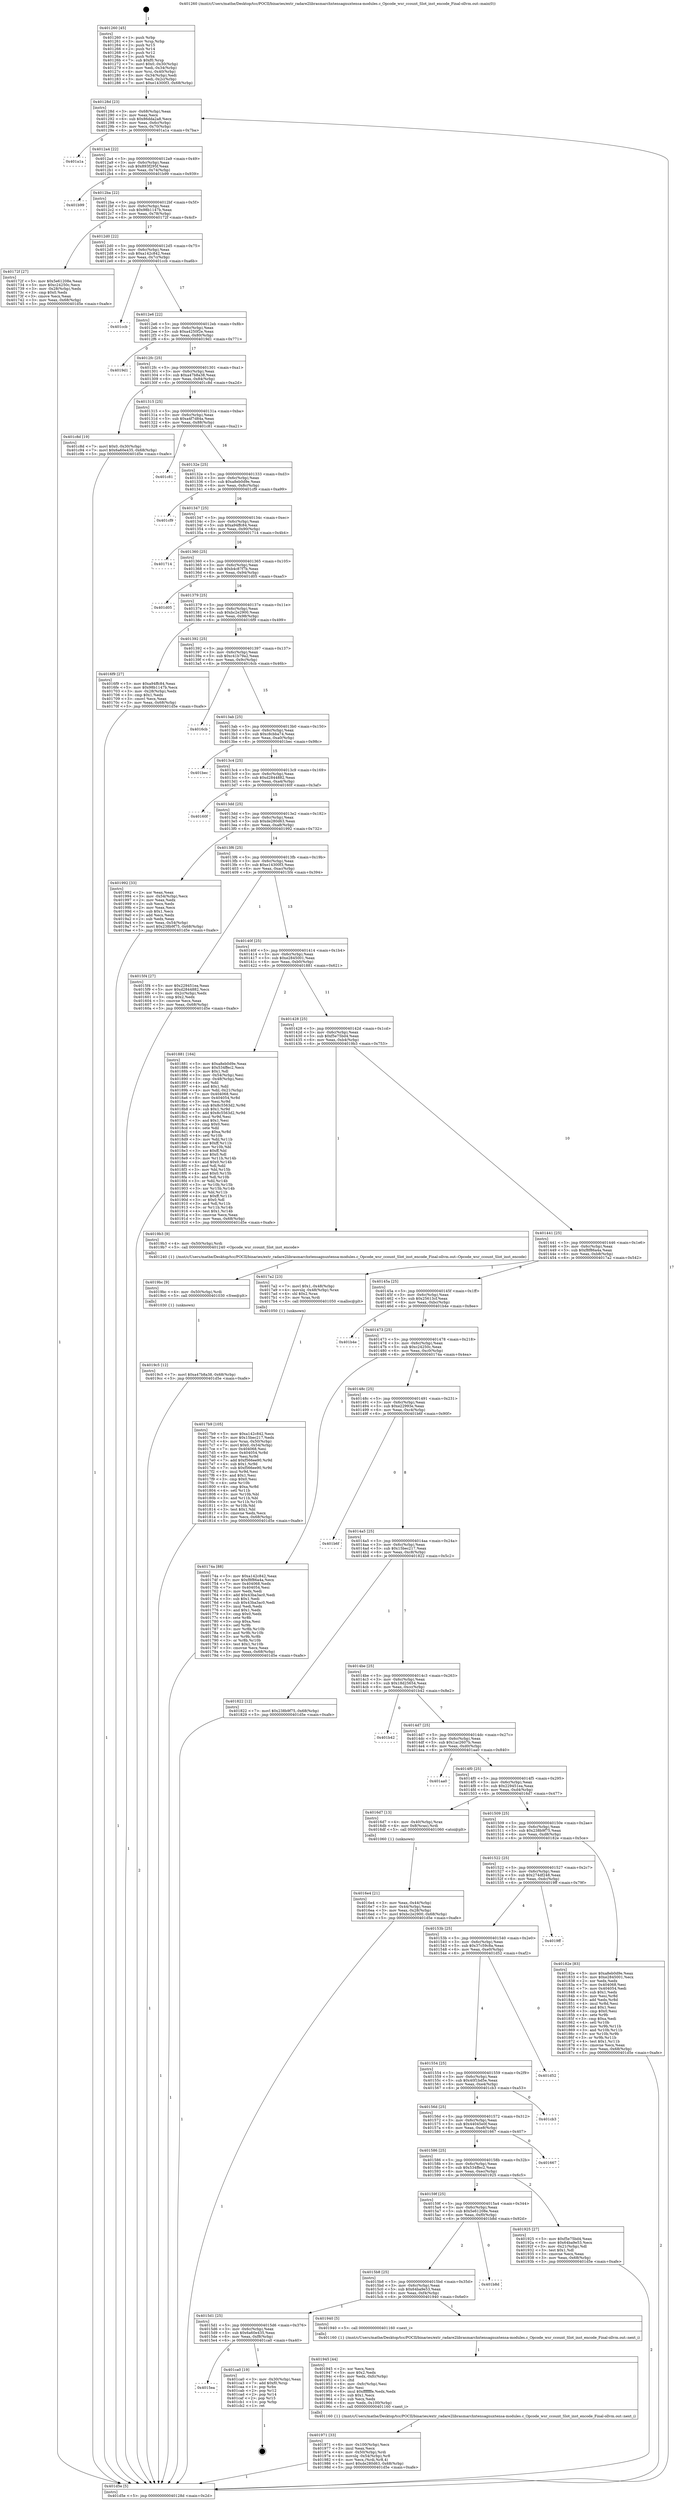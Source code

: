 digraph "0x401260" {
  label = "0x401260 (/mnt/c/Users/mathe/Desktop/tcc/POCII/binaries/extr_radare2librasmarchxtensagnuxtensa-modules.c_Opcode_wsr_ccount_Slot_inst_encode_Final-ollvm.out::main(0))"
  labelloc = "t"
  node[shape=record]

  Entry [label="",width=0.3,height=0.3,shape=circle,fillcolor=black,style=filled]
  "0x40128d" [label="{
     0x40128d [23]\l
     | [instrs]\l
     &nbsp;&nbsp;0x40128d \<+3\>: mov -0x68(%rbp),%eax\l
     &nbsp;&nbsp;0x401290 \<+2\>: mov %eax,%ecx\l
     &nbsp;&nbsp;0x401292 \<+6\>: sub $0x86dda2a8,%ecx\l
     &nbsp;&nbsp;0x401298 \<+3\>: mov %eax,-0x6c(%rbp)\l
     &nbsp;&nbsp;0x40129b \<+3\>: mov %ecx,-0x70(%rbp)\l
     &nbsp;&nbsp;0x40129e \<+6\>: je 0000000000401a1a \<main+0x7ba\>\l
  }"]
  "0x401a1a" [label="{
     0x401a1a\l
  }", style=dashed]
  "0x4012a4" [label="{
     0x4012a4 [22]\l
     | [instrs]\l
     &nbsp;&nbsp;0x4012a4 \<+5\>: jmp 00000000004012a9 \<main+0x49\>\l
     &nbsp;&nbsp;0x4012a9 \<+3\>: mov -0x6c(%rbp),%eax\l
     &nbsp;&nbsp;0x4012ac \<+5\>: sub $0x893f295f,%eax\l
     &nbsp;&nbsp;0x4012b1 \<+3\>: mov %eax,-0x74(%rbp)\l
     &nbsp;&nbsp;0x4012b4 \<+6\>: je 0000000000401b99 \<main+0x939\>\l
  }"]
  Exit [label="",width=0.3,height=0.3,shape=circle,fillcolor=black,style=filled,peripheries=2]
  "0x401b99" [label="{
     0x401b99\l
  }", style=dashed]
  "0x4012ba" [label="{
     0x4012ba [22]\l
     | [instrs]\l
     &nbsp;&nbsp;0x4012ba \<+5\>: jmp 00000000004012bf \<main+0x5f\>\l
     &nbsp;&nbsp;0x4012bf \<+3\>: mov -0x6c(%rbp),%eax\l
     &nbsp;&nbsp;0x4012c2 \<+5\>: sub $0x98b1147b,%eax\l
     &nbsp;&nbsp;0x4012c7 \<+3\>: mov %eax,-0x78(%rbp)\l
     &nbsp;&nbsp;0x4012ca \<+6\>: je 000000000040172f \<main+0x4cf\>\l
  }"]
  "0x4015ea" [label="{
     0x4015ea\l
  }", style=dashed]
  "0x40172f" [label="{
     0x40172f [27]\l
     | [instrs]\l
     &nbsp;&nbsp;0x40172f \<+5\>: mov $0x5e61208e,%eax\l
     &nbsp;&nbsp;0x401734 \<+5\>: mov $0xc24250c,%ecx\l
     &nbsp;&nbsp;0x401739 \<+3\>: mov -0x28(%rbp),%edx\l
     &nbsp;&nbsp;0x40173c \<+3\>: cmp $0x0,%edx\l
     &nbsp;&nbsp;0x40173f \<+3\>: cmove %ecx,%eax\l
     &nbsp;&nbsp;0x401742 \<+3\>: mov %eax,-0x68(%rbp)\l
     &nbsp;&nbsp;0x401745 \<+5\>: jmp 0000000000401d5e \<main+0xafe\>\l
  }"]
  "0x4012d0" [label="{
     0x4012d0 [22]\l
     | [instrs]\l
     &nbsp;&nbsp;0x4012d0 \<+5\>: jmp 00000000004012d5 \<main+0x75\>\l
     &nbsp;&nbsp;0x4012d5 \<+3\>: mov -0x6c(%rbp),%eax\l
     &nbsp;&nbsp;0x4012d8 \<+5\>: sub $0xa142c842,%eax\l
     &nbsp;&nbsp;0x4012dd \<+3\>: mov %eax,-0x7c(%rbp)\l
     &nbsp;&nbsp;0x4012e0 \<+6\>: je 0000000000401ccb \<main+0xa6b\>\l
  }"]
  "0x401ca0" [label="{
     0x401ca0 [19]\l
     | [instrs]\l
     &nbsp;&nbsp;0x401ca0 \<+3\>: mov -0x30(%rbp),%eax\l
     &nbsp;&nbsp;0x401ca3 \<+7\>: add $0xf0,%rsp\l
     &nbsp;&nbsp;0x401caa \<+1\>: pop %rbx\l
     &nbsp;&nbsp;0x401cab \<+2\>: pop %r12\l
     &nbsp;&nbsp;0x401cad \<+2\>: pop %r14\l
     &nbsp;&nbsp;0x401caf \<+2\>: pop %r15\l
     &nbsp;&nbsp;0x401cb1 \<+1\>: pop %rbp\l
     &nbsp;&nbsp;0x401cb2 \<+1\>: ret\l
  }"]
  "0x401ccb" [label="{
     0x401ccb\l
  }", style=dashed]
  "0x4012e6" [label="{
     0x4012e6 [22]\l
     | [instrs]\l
     &nbsp;&nbsp;0x4012e6 \<+5\>: jmp 00000000004012eb \<main+0x8b\>\l
     &nbsp;&nbsp;0x4012eb \<+3\>: mov -0x6c(%rbp),%eax\l
     &nbsp;&nbsp;0x4012ee \<+5\>: sub $0xa4250f2e,%eax\l
     &nbsp;&nbsp;0x4012f3 \<+3\>: mov %eax,-0x80(%rbp)\l
     &nbsp;&nbsp;0x4012f6 \<+6\>: je 00000000004019d1 \<main+0x771\>\l
  }"]
  "0x4019c5" [label="{
     0x4019c5 [12]\l
     | [instrs]\l
     &nbsp;&nbsp;0x4019c5 \<+7\>: movl $0xa47b8a38,-0x68(%rbp)\l
     &nbsp;&nbsp;0x4019cc \<+5\>: jmp 0000000000401d5e \<main+0xafe\>\l
  }"]
  "0x4019d1" [label="{
     0x4019d1\l
  }", style=dashed]
  "0x4012fc" [label="{
     0x4012fc [25]\l
     | [instrs]\l
     &nbsp;&nbsp;0x4012fc \<+5\>: jmp 0000000000401301 \<main+0xa1\>\l
     &nbsp;&nbsp;0x401301 \<+3\>: mov -0x6c(%rbp),%eax\l
     &nbsp;&nbsp;0x401304 \<+5\>: sub $0xa47b8a38,%eax\l
     &nbsp;&nbsp;0x401309 \<+6\>: mov %eax,-0x84(%rbp)\l
     &nbsp;&nbsp;0x40130f \<+6\>: je 0000000000401c8d \<main+0xa2d\>\l
  }"]
  "0x4019bc" [label="{
     0x4019bc [9]\l
     | [instrs]\l
     &nbsp;&nbsp;0x4019bc \<+4\>: mov -0x50(%rbp),%rdi\l
     &nbsp;&nbsp;0x4019c0 \<+5\>: call 0000000000401030 \<free@plt\>\l
     | [calls]\l
     &nbsp;&nbsp;0x401030 \{1\} (unknown)\l
  }"]
  "0x401c8d" [label="{
     0x401c8d [19]\l
     | [instrs]\l
     &nbsp;&nbsp;0x401c8d \<+7\>: movl $0x0,-0x30(%rbp)\l
     &nbsp;&nbsp;0x401c94 \<+7\>: movl $0x6a60e435,-0x68(%rbp)\l
     &nbsp;&nbsp;0x401c9b \<+5\>: jmp 0000000000401d5e \<main+0xafe\>\l
  }"]
  "0x401315" [label="{
     0x401315 [25]\l
     | [instrs]\l
     &nbsp;&nbsp;0x401315 \<+5\>: jmp 000000000040131a \<main+0xba\>\l
     &nbsp;&nbsp;0x40131a \<+3\>: mov -0x6c(%rbp),%eax\l
     &nbsp;&nbsp;0x40131d \<+5\>: sub $0xa4f7d84a,%eax\l
     &nbsp;&nbsp;0x401322 \<+6\>: mov %eax,-0x88(%rbp)\l
     &nbsp;&nbsp;0x401328 \<+6\>: je 0000000000401c81 \<main+0xa21\>\l
  }"]
  "0x401971" [label="{
     0x401971 [33]\l
     | [instrs]\l
     &nbsp;&nbsp;0x401971 \<+6\>: mov -0x100(%rbp),%ecx\l
     &nbsp;&nbsp;0x401977 \<+3\>: imul %eax,%ecx\l
     &nbsp;&nbsp;0x40197a \<+4\>: mov -0x50(%rbp),%rdi\l
     &nbsp;&nbsp;0x40197e \<+4\>: movslq -0x54(%rbp),%r8\l
     &nbsp;&nbsp;0x401982 \<+4\>: mov %ecx,(%rdi,%r8,4)\l
     &nbsp;&nbsp;0x401986 \<+7\>: movl $0xde280d63,-0x68(%rbp)\l
     &nbsp;&nbsp;0x40198d \<+5\>: jmp 0000000000401d5e \<main+0xafe\>\l
  }"]
  "0x401c81" [label="{
     0x401c81\l
  }", style=dashed]
  "0x40132e" [label="{
     0x40132e [25]\l
     | [instrs]\l
     &nbsp;&nbsp;0x40132e \<+5\>: jmp 0000000000401333 \<main+0xd3\>\l
     &nbsp;&nbsp;0x401333 \<+3\>: mov -0x6c(%rbp),%eax\l
     &nbsp;&nbsp;0x401336 \<+5\>: sub $0xa8eb0d9e,%eax\l
     &nbsp;&nbsp;0x40133b \<+6\>: mov %eax,-0x8c(%rbp)\l
     &nbsp;&nbsp;0x401341 \<+6\>: je 0000000000401cf9 \<main+0xa99\>\l
  }"]
  "0x401945" [label="{
     0x401945 [44]\l
     | [instrs]\l
     &nbsp;&nbsp;0x401945 \<+2\>: xor %ecx,%ecx\l
     &nbsp;&nbsp;0x401947 \<+5\>: mov $0x2,%edx\l
     &nbsp;&nbsp;0x40194c \<+6\>: mov %edx,-0xfc(%rbp)\l
     &nbsp;&nbsp;0x401952 \<+1\>: cltd\l
     &nbsp;&nbsp;0x401953 \<+6\>: mov -0xfc(%rbp),%esi\l
     &nbsp;&nbsp;0x401959 \<+2\>: idiv %esi\l
     &nbsp;&nbsp;0x40195b \<+6\>: imul $0xfffffffe,%edx,%edx\l
     &nbsp;&nbsp;0x401961 \<+3\>: sub $0x1,%ecx\l
     &nbsp;&nbsp;0x401964 \<+2\>: sub %ecx,%edx\l
     &nbsp;&nbsp;0x401966 \<+6\>: mov %edx,-0x100(%rbp)\l
     &nbsp;&nbsp;0x40196c \<+5\>: call 0000000000401160 \<next_i\>\l
     | [calls]\l
     &nbsp;&nbsp;0x401160 \{1\} (/mnt/c/Users/mathe/Desktop/tcc/POCII/binaries/extr_radare2librasmarchxtensagnuxtensa-modules.c_Opcode_wsr_ccount_Slot_inst_encode_Final-ollvm.out::next_i)\l
  }"]
  "0x401cf9" [label="{
     0x401cf9\l
  }", style=dashed]
  "0x401347" [label="{
     0x401347 [25]\l
     | [instrs]\l
     &nbsp;&nbsp;0x401347 \<+5\>: jmp 000000000040134c \<main+0xec\>\l
     &nbsp;&nbsp;0x40134c \<+3\>: mov -0x6c(%rbp),%eax\l
     &nbsp;&nbsp;0x40134f \<+5\>: sub $0xa94ffc84,%eax\l
     &nbsp;&nbsp;0x401354 \<+6\>: mov %eax,-0x90(%rbp)\l
     &nbsp;&nbsp;0x40135a \<+6\>: je 0000000000401714 \<main+0x4b4\>\l
  }"]
  "0x4015d1" [label="{
     0x4015d1 [25]\l
     | [instrs]\l
     &nbsp;&nbsp;0x4015d1 \<+5\>: jmp 00000000004015d6 \<main+0x376\>\l
     &nbsp;&nbsp;0x4015d6 \<+3\>: mov -0x6c(%rbp),%eax\l
     &nbsp;&nbsp;0x4015d9 \<+5\>: sub $0x6a60e435,%eax\l
     &nbsp;&nbsp;0x4015de \<+6\>: mov %eax,-0xf8(%rbp)\l
     &nbsp;&nbsp;0x4015e4 \<+6\>: je 0000000000401ca0 \<main+0xa40\>\l
  }"]
  "0x401714" [label="{
     0x401714\l
  }", style=dashed]
  "0x401360" [label="{
     0x401360 [25]\l
     | [instrs]\l
     &nbsp;&nbsp;0x401360 \<+5\>: jmp 0000000000401365 \<main+0x105\>\l
     &nbsp;&nbsp;0x401365 \<+3\>: mov -0x6c(%rbp),%eax\l
     &nbsp;&nbsp;0x401368 \<+5\>: sub $0xb4c87f7b,%eax\l
     &nbsp;&nbsp;0x40136d \<+6\>: mov %eax,-0x94(%rbp)\l
     &nbsp;&nbsp;0x401373 \<+6\>: je 0000000000401d05 \<main+0xaa5\>\l
  }"]
  "0x401940" [label="{
     0x401940 [5]\l
     | [instrs]\l
     &nbsp;&nbsp;0x401940 \<+5\>: call 0000000000401160 \<next_i\>\l
     | [calls]\l
     &nbsp;&nbsp;0x401160 \{1\} (/mnt/c/Users/mathe/Desktop/tcc/POCII/binaries/extr_radare2librasmarchxtensagnuxtensa-modules.c_Opcode_wsr_ccount_Slot_inst_encode_Final-ollvm.out::next_i)\l
  }"]
  "0x401d05" [label="{
     0x401d05\l
  }", style=dashed]
  "0x401379" [label="{
     0x401379 [25]\l
     | [instrs]\l
     &nbsp;&nbsp;0x401379 \<+5\>: jmp 000000000040137e \<main+0x11e\>\l
     &nbsp;&nbsp;0x40137e \<+3\>: mov -0x6c(%rbp),%eax\l
     &nbsp;&nbsp;0x401381 \<+5\>: sub $0xbc2e2900,%eax\l
     &nbsp;&nbsp;0x401386 \<+6\>: mov %eax,-0x98(%rbp)\l
     &nbsp;&nbsp;0x40138c \<+6\>: je 00000000004016f9 \<main+0x499\>\l
  }"]
  "0x4015b8" [label="{
     0x4015b8 [25]\l
     | [instrs]\l
     &nbsp;&nbsp;0x4015b8 \<+5\>: jmp 00000000004015bd \<main+0x35d\>\l
     &nbsp;&nbsp;0x4015bd \<+3\>: mov -0x6c(%rbp),%eax\l
     &nbsp;&nbsp;0x4015c0 \<+5\>: sub $0x64ba9e53,%eax\l
     &nbsp;&nbsp;0x4015c5 \<+6\>: mov %eax,-0xf4(%rbp)\l
     &nbsp;&nbsp;0x4015cb \<+6\>: je 0000000000401940 \<main+0x6e0\>\l
  }"]
  "0x4016f9" [label="{
     0x4016f9 [27]\l
     | [instrs]\l
     &nbsp;&nbsp;0x4016f9 \<+5\>: mov $0xa94ffc84,%eax\l
     &nbsp;&nbsp;0x4016fe \<+5\>: mov $0x98b1147b,%ecx\l
     &nbsp;&nbsp;0x401703 \<+3\>: mov -0x28(%rbp),%edx\l
     &nbsp;&nbsp;0x401706 \<+3\>: cmp $0x1,%edx\l
     &nbsp;&nbsp;0x401709 \<+3\>: cmovl %ecx,%eax\l
     &nbsp;&nbsp;0x40170c \<+3\>: mov %eax,-0x68(%rbp)\l
     &nbsp;&nbsp;0x40170f \<+5\>: jmp 0000000000401d5e \<main+0xafe\>\l
  }"]
  "0x401392" [label="{
     0x401392 [25]\l
     | [instrs]\l
     &nbsp;&nbsp;0x401392 \<+5\>: jmp 0000000000401397 \<main+0x137\>\l
     &nbsp;&nbsp;0x401397 \<+3\>: mov -0x6c(%rbp),%eax\l
     &nbsp;&nbsp;0x40139a \<+5\>: sub $0xc41b79a2,%eax\l
     &nbsp;&nbsp;0x40139f \<+6\>: mov %eax,-0x9c(%rbp)\l
     &nbsp;&nbsp;0x4013a5 \<+6\>: je 00000000004016cb \<main+0x46b\>\l
  }"]
  "0x401b8d" [label="{
     0x401b8d\l
  }", style=dashed]
  "0x4016cb" [label="{
     0x4016cb\l
  }", style=dashed]
  "0x4013ab" [label="{
     0x4013ab [25]\l
     | [instrs]\l
     &nbsp;&nbsp;0x4013ab \<+5\>: jmp 00000000004013b0 \<main+0x150\>\l
     &nbsp;&nbsp;0x4013b0 \<+3\>: mov -0x6c(%rbp),%eax\l
     &nbsp;&nbsp;0x4013b3 \<+5\>: sub $0xc8cbba74,%eax\l
     &nbsp;&nbsp;0x4013b8 \<+6\>: mov %eax,-0xa0(%rbp)\l
     &nbsp;&nbsp;0x4013be \<+6\>: je 0000000000401bec \<main+0x98c\>\l
  }"]
  "0x40159f" [label="{
     0x40159f [25]\l
     | [instrs]\l
     &nbsp;&nbsp;0x40159f \<+5\>: jmp 00000000004015a4 \<main+0x344\>\l
     &nbsp;&nbsp;0x4015a4 \<+3\>: mov -0x6c(%rbp),%eax\l
     &nbsp;&nbsp;0x4015a7 \<+5\>: sub $0x5e61208e,%eax\l
     &nbsp;&nbsp;0x4015ac \<+6\>: mov %eax,-0xf0(%rbp)\l
     &nbsp;&nbsp;0x4015b2 \<+6\>: je 0000000000401b8d \<main+0x92d\>\l
  }"]
  "0x401bec" [label="{
     0x401bec\l
  }", style=dashed]
  "0x4013c4" [label="{
     0x4013c4 [25]\l
     | [instrs]\l
     &nbsp;&nbsp;0x4013c4 \<+5\>: jmp 00000000004013c9 \<main+0x169\>\l
     &nbsp;&nbsp;0x4013c9 \<+3\>: mov -0x6c(%rbp),%eax\l
     &nbsp;&nbsp;0x4013cc \<+5\>: sub $0xd2844882,%eax\l
     &nbsp;&nbsp;0x4013d1 \<+6\>: mov %eax,-0xa4(%rbp)\l
     &nbsp;&nbsp;0x4013d7 \<+6\>: je 000000000040160f \<main+0x3af\>\l
  }"]
  "0x401925" [label="{
     0x401925 [27]\l
     | [instrs]\l
     &nbsp;&nbsp;0x401925 \<+5\>: mov $0xf5e75bd4,%eax\l
     &nbsp;&nbsp;0x40192a \<+5\>: mov $0x64ba9e53,%ecx\l
     &nbsp;&nbsp;0x40192f \<+3\>: mov -0x21(%rbp),%dl\l
     &nbsp;&nbsp;0x401932 \<+3\>: test $0x1,%dl\l
     &nbsp;&nbsp;0x401935 \<+3\>: cmovne %ecx,%eax\l
     &nbsp;&nbsp;0x401938 \<+3\>: mov %eax,-0x68(%rbp)\l
     &nbsp;&nbsp;0x40193b \<+5\>: jmp 0000000000401d5e \<main+0xafe\>\l
  }"]
  "0x40160f" [label="{
     0x40160f\l
  }", style=dashed]
  "0x4013dd" [label="{
     0x4013dd [25]\l
     | [instrs]\l
     &nbsp;&nbsp;0x4013dd \<+5\>: jmp 00000000004013e2 \<main+0x182\>\l
     &nbsp;&nbsp;0x4013e2 \<+3\>: mov -0x6c(%rbp),%eax\l
     &nbsp;&nbsp;0x4013e5 \<+5\>: sub $0xde280d63,%eax\l
     &nbsp;&nbsp;0x4013ea \<+6\>: mov %eax,-0xa8(%rbp)\l
     &nbsp;&nbsp;0x4013f0 \<+6\>: je 0000000000401992 \<main+0x732\>\l
  }"]
  "0x401586" [label="{
     0x401586 [25]\l
     | [instrs]\l
     &nbsp;&nbsp;0x401586 \<+5\>: jmp 000000000040158b \<main+0x32b\>\l
     &nbsp;&nbsp;0x40158b \<+3\>: mov -0x6c(%rbp),%eax\l
     &nbsp;&nbsp;0x40158e \<+5\>: sub $0x534ffec2,%eax\l
     &nbsp;&nbsp;0x401593 \<+6\>: mov %eax,-0xec(%rbp)\l
     &nbsp;&nbsp;0x401599 \<+6\>: je 0000000000401925 \<main+0x6c5\>\l
  }"]
  "0x401992" [label="{
     0x401992 [33]\l
     | [instrs]\l
     &nbsp;&nbsp;0x401992 \<+2\>: xor %eax,%eax\l
     &nbsp;&nbsp;0x401994 \<+3\>: mov -0x54(%rbp),%ecx\l
     &nbsp;&nbsp;0x401997 \<+2\>: mov %eax,%edx\l
     &nbsp;&nbsp;0x401999 \<+2\>: sub %ecx,%edx\l
     &nbsp;&nbsp;0x40199b \<+2\>: mov %eax,%ecx\l
     &nbsp;&nbsp;0x40199d \<+3\>: sub $0x1,%ecx\l
     &nbsp;&nbsp;0x4019a0 \<+2\>: add %ecx,%edx\l
     &nbsp;&nbsp;0x4019a2 \<+2\>: sub %edx,%eax\l
     &nbsp;&nbsp;0x4019a4 \<+3\>: mov %eax,-0x54(%rbp)\l
     &nbsp;&nbsp;0x4019a7 \<+7\>: movl $0x238b9f75,-0x68(%rbp)\l
     &nbsp;&nbsp;0x4019ae \<+5\>: jmp 0000000000401d5e \<main+0xafe\>\l
  }"]
  "0x4013f6" [label="{
     0x4013f6 [25]\l
     | [instrs]\l
     &nbsp;&nbsp;0x4013f6 \<+5\>: jmp 00000000004013fb \<main+0x19b\>\l
     &nbsp;&nbsp;0x4013fb \<+3\>: mov -0x6c(%rbp),%eax\l
     &nbsp;&nbsp;0x4013fe \<+5\>: sub $0xe14300f3,%eax\l
     &nbsp;&nbsp;0x401403 \<+6\>: mov %eax,-0xac(%rbp)\l
     &nbsp;&nbsp;0x401409 \<+6\>: je 00000000004015f4 \<main+0x394\>\l
  }"]
  "0x401667" [label="{
     0x401667\l
  }", style=dashed]
  "0x4015f4" [label="{
     0x4015f4 [27]\l
     | [instrs]\l
     &nbsp;&nbsp;0x4015f4 \<+5\>: mov $0x229451ea,%eax\l
     &nbsp;&nbsp;0x4015f9 \<+5\>: mov $0xd2844882,%ecx\l
     &nbsp;&nbsp;0x4015fe \<+3\>: mov -0x2c(%rbp),%edx\l
     &nbsp;&nbsp;0x401601 \<+3\>: cmp $0x2,%edx\l
     &nbsp;&nbsp;0x401604 \<+3\>: cmovne %ecx,%eax\l
     &nbsp;&nbsp;0x401607 \<+3\>: mov %eax,-0x68(%rbp)\l
     &nbsp;&nbsp;0x40160a \<+5\>: jmp 0000000000401d5e \<main+0xafe\>\l
  }"]
  "0x40140f" [label="{
     0x40140f [25]\l
     | [instrs]\l
     &nbsp;&nbsp;0x40140f \<+5\>: jmp 0000000000401414 \<main+0x1b4\>\l
     &nbsp;&nbsp;0x401414 \<+3\>: mov -0x6c(%rbp),%eax\l
     &nbsp;&nbsp;0x401417 \<+5\>: sub $0xe2845001,%eax\l
     &nbsp;&nbsp;0x40141c \<+6\>: mov %eax,-0xb0(%rbp)\l
     &nbsp;&nbsp;0x401422 \<+6\>: je 0000000000401881 \<main+0x621\>\l
  }"]
  "0x401d5e" [label="{
     0x401d5e [5]\l
     | [instrs]\l
     &nbsp;&nbsp;0x401d5e \<+5\>: jmp 000000000040128d \<main+0x2d\>\l
  }"]
  "0x401260" [label="{
     0x401260 [45]\l
     | [instrs]\l
     &nbsp;&nbsp;0x401260 \<+1\>: push %rbp\l
     &nbsp;&nbsp;0x401261 \<+3\>: mov %rsp,%rbp\l
     &nbsp;&nbsp;0x401264 \<+2\>: push %r15\l
     &nbsp;&nbsp;0x401266 \<+2\>: push %r14\l
     &nbsp;&nbsp;0x401268 \<+2\>: push %r12\l
     &nbsp;&nbsp;0x40126a \<+1\>: push %rbx\l
     &nbsp;&nbsp;0x40126b \<+7\>: sub $0xf0,%rsp\l
     &nbsp;&nbsp;0x401272 \<+7\>: movl $0x0,-0x30(%rbp)\l
     &nbsp;&nbsp;0x401279 \<+3\>: mov %edi,-0x34(%rbp)\l
     &nbsp;&nbsp;0x40127c \<+4\>: mov %rsi,-0x40(%rbp)\l
     &nbsp;&nbsp;0x401280 \<+3\>: mov -0x34(%rbp),%edi\l
     &nbsp;&nbsp;0x401283 \<+3\>: mov %edi,-0x2c(%rbp)\l
     &nbsp;&nbsp;0x401286 \<+7\>: movl $0xe14300f3,-0x68(%rbp)\l
  }"]
  "0x40156d" [label="{
     0x40156d [25]\l
     | [instrs]\l
     &nbsp;&nbsp;0x40156d \<+5\>: jmp 0000000000401572 \<main+0x312\>\l
     &nbsp;&nbsp;0x401572 \<+3\>: mov -0x6c(%rbp),%eax\l
     &nbsp;&nbsp;0x401575 \<+5\>: sub $0x44045e0f,%eax\l
     &nbsp;&nbsp;0x40157a \<+6\>: mov %eax,-0xe8(%rbp)\l
     &nbsp;&nbsp;0x401580 \<+6\>: je 0000000000401667 \<main+0x407\>\l
  }"]
  "0x401881" [label="{
     0x401881 [164]\l
     | [instrs]\l
     &nbsp;&nbsp;0x401881 \<+5\>: mov $0xa8eb0d9e,%eax\l
     &nbsp;&nbsp;0x401886 \<+5\>: mov $0x534ffec2,%ecx\l
     &nbsp;&nbsp;0x40188b \<+2\>: mov $0x1,%dl\l
     &nbsp;&nbsp;0x40188d \<+3\>: mov -0x54(%rbp),%esi\l
     &nbsp;&nbsp;0x401890 \<+3\>: cmp -0x48(%rbp),%esi\l
     &nbsp;&nbsp;0x401893 \<+4\>: setl %dil\l
     &nbsp;&nbsp;0x401897 \<+4\>: and $0x1,%dil\l
     &nbsp;&nbsp;0x40189b \<+4\>: mov %dil,-0x21(%rbp)\l
     &nbsp;&nbsp;0x40189f \<+7\>: mov 0x404068,%esi\l
     &nbsp;&nbsp;0x4018a6 \<+8\>: mov 0x404054,%r8d\l
     &nbsp;&nbsp;0x4018ae \<+3\>: mov %esi,%r9d\l
     &nbsp;&nbsp;0x4018b1 \<+7\>: sub $0x8c5563d2,%r9d\l
     &nbsp;&nbsp;0x4018b8 \<+4\>: sub $0x1,%r9d\l
     &nbsp;&nbsp;0x4018bc \<+7\>: add $0x8c5563d2,%r9d\l
     &nbsp;&nbsp;0x4018c3 \<+4\>: imul %r9d,%esi\l
     &nbsp;&nbsp;0x4018c7 \<+3\>: and $0x1,%esi\l
     &nbsp;&nbsp;0x4018ca \<+3\>: cmp $0x0,%esi\l
     &nbsp;&nbsp;0x4018cd \<+4\>: sete %dil\l
     &nbsp;&nbsp;0x4018d1 \<+4\>: cmp $0xa,%r8d\l
     &nbsp;&nbsp;0x4018d5 \<+4\>: setl %r10b\l
     &nbsp;&nbsp;0x4018d9 \<+3\>: mov %dil,%r11b\l
     &nbsp;&nbsp;0x4018dc \<+4\>: xor $0xff,%r11b\l
     &nbsp;&nbsp;0x4018e0 \<+3\>: mov %r10b,%bl\l
     &nbsp;&nbsp;0x4018e3 \<+3\>: xor $0xff,%bl\l
     &nbsp;&nbsp;0x4018e6 \<+3\>: xor $0x0,%dl\l
     &nbsp;&nbsp;0x4018e9 \<+3\>: mov %r11b,%r14b\l
     &nbsp;&nbsp;0x4018ec \<+4\>: and $0x0,%r14b\l
     &nbsp;&nbsp;0x4018f0 \<+3\>: and %dl,%dil\l
     &nbsp;&nbsp;0x4018f3 \<+3\>: mov %bl,%r15b\l
     &nbsp;&nbsp;0x4018f6 \<+4\>: and $0x0,%r15b\l
     &nbsp;&nbsp;0x4018fa \<+3\>: and %dl,%r10b\l
     &nbsp;&nbsp;0x4018fd \<+3\>: or %dil,%r14b\l
     &nbsp;&nbsp;0x401900 \<+3\>: or %r10b,%r15b\l
     &nbsp;&nbsp;0x401903 \<+3\>: xor %r15b,%r14b\l
     &nbsp;&nbsp;0x401906 \<+3\>: or %bl,%r11b\l
     &nbsp;&nbsp;0x401909 \<+4\>: xor $0xff,%r11b\l
     &nbsp;&nbsp;0x40190d \<+3\>: or $0x0,%dl\l
     &nbsp;&nbsp;0x401910 \<+3\>: and %dl,%r11b\l
     &nbsp;&nbsp;0x401913 \<+3\>: or %r11b,%r14b\l
     &nbsp;&nbsp;0x401916 \<+4\>: test $0x1,%r14b\l
     &nbsp;&nbsp;0x40191a \<+3\>: cmovne %ecx,%eax\l
     &nbsp;&nbsp;0x40191d \<+3\>: mov %eax,-0x68(%rbp)\l
     &nbsp;&nbsp;0x401920 \<+5\>: jmp 0000000000401d5e \<main+0xafe\>\l
  }"]
  "0x401428" [label="{
     0x401428 [25]\l
     | [instrs]\l
     &nbsp;&nbsp;0x401428 \<+5\>: jmp 000000000040142d \<main+0x1cd\>\l
     &nbsp;&nbsp;0x40142d \<+3\>: mov -0x6c(%rbp),%eax\l
     &nbsp;&nbsp;0x401430 \<+5\>: sub $0xf5e75bd4,%eax\l
     &nbsp;&nbsp;0x401435 \<+6\>: mov %eax,-0xb4(%rbp)\l
     &nbsp;&nbsp;0x40143b \<+6\>: je 00000000004019b3 \<main+0x753\>\l
  }"]
  "0x401cb3" [label="{
     0x401cb3\l
  }", style=dashed]
  "0x4019b3" [label="{
     0x4019b3 [9]\l
     | [instrs]\l
     &nbsp;&nbsp;0x4019b3 \<+4\>: mov -0x50(%rbp),%rdi\l
     &nbsp;&nbsp;0x4019b7 \<+5\>: call 0000000000401240 \<Opcode_wsr_ccount_Slot_inst_encode\>\l
     | [calls]\l
     &nbsp;&nbsp;0x401240 \{1\} (/mnt/c/Users/mathe/Desktop/tcc/POCII/binaries/extr_radare2librasmarchxtensagnuxtensa-modules.c_Opcode_wsr_ccount_Slot_inst_encode_Final-ollvm.out::Opcode_wsr_ccount_Slot_inst_encode)\l
  }"]
  "0x401441" [label="{
     0x401441 [25]\l
     | [instrs]\l
     &nbsp;&nbsp;0x401441 \<+5\>: jmp 0000000000401446 \<main+0x1e6\>\l
     &nbsp;&nbsp;0x401446 \<+3\>: mov -0x6c(%rbp),%eax\l
     &nbsp;&nbsp;0x401449 \<+5\>: sub $0xf8f86a4a,%eax\l
     &nbsp;&nbsp;0x40144e \<+6\>: mov %eax,-0xb8(%rbp)\l
     &nbsp;&nbsp;0x401454 \<+6\>: je 00000000004017a2 \<main+0x542\>\l
  }"]
  "0x401554" [label="{
     0x401554 [25]\l
     | [instrs]\l
     &nbsp;&nbsp;0x401554 \<+5\>: jmp 0000000000401559 \<main+0x2f9\>\l
     &nbsp;&nbsp;0x401559 \<+3\>: mov -0x6c(%rbp),%eax\l
     &nbsp;&nbsp;0x40155c \<+5\>: sub $0x40f1bd5e,%eax\l
     &nbsp;&nbsp;0x401561 \<+6\>: mov %eax,-0xe4(%rbp)\l
     &nbsp;&nbsp;0x401567 \<+6\>: je 0000000000401cb3 \<main+0xa53\>\l
  }"]
  "0x4017a2" [label="{
     0x4017a2 [23]\l
     | [instrs]\l
     &nbsp;&nbsp;0x4017a2 \<+7\>: movl $0x1,-0x48(%rbp)\l
     &nbsp;&nbsp;0x4017a9 \<+4\>: movslq -0x48(%rbp),%rax\l
     &nbsp;&nbsp;0x4017ad \<+4\>: shl $0x2,%rax\l
     &nbsp;&nbsp;0x4017b1 \<+3\>: mov %rax,%rdi\l
     &nbsp;&nbsp;0x4017b4 \<+5\>: call 0000000000401050 \<malloc@plt\>\l
     | [calls]\l
     &nbsp;&nbsp;0x401050 \{1\} (unknown)\l
  }"]
  "0x40145a" [label="{
     0x40145a [25]\l
     | [instrs]\l
     &nbsp;&nbsp;0x40145a \<+5\>: jmp 000000000040145f \<main+0x1ff\>\l
     &nbsp;&nbsp;0x40145f \<+3\>: mov -0x6c(%rbp),%eax\l
     &nbsp;&nbsp;0x401462 \<+5\>: sub $0x25613cf,%eax\l
     &nbsp;&nbsp;0x401467 \<+6\>: mov %eax,-0xbc(%rbp)\l
     &nbsp;&nbsp;0x40146d \<+6\>: je 0000000000401b4e \<main+0x8ee\>\l
  }"]
  "0x401d52" [label="{
     0x401d52\l
  }", style=dashed]
  "0x401b4e" [label="{
     0x401b4e\l
  }", style=dashed]
  "0x401473" [label="{
     0x401473 [25]\l
     | [instrs]\l
     &nbsp;&nbsp;0x401473 \<+5\>: jmp 0000000000401478 \<main+0x218\>\l
     &nbsp;&nbsp;0x401478 \<+3\>: mov -0x6c(%rbp),%eax\l
     &nbsp;&nbsp;0x40147b \<+5\>: sub $0xc24250c,%eax\l
     &nbsp;&nbsp;0x401480 \<+6\>: mov %eax,-0xc0(%rbp)\l
     &nbsp;&nbsp;0x401486 \<+6\>: je 000000000040174a \<main+0x4ea\>\l
  }"]
  "0x40153b" [label="{
     0x40153b [25]\l
     | [instrs]\l
     &nbsp;&nbsp;0x40153b \<+5\>: jmp 0000000000401540 \<main+0x2e0\>\l
     &nbsp;&nbsp;0x401540 \<+3\>: mov -0x6c(%rbp),%eax\l
     &nbsp;&nbsp;0x401543 \<+5\>: sub $0x37c59c8a,%eax\l
     &nbsp;&nbsp;0x401548 \<+6\>: mov %eax,-0xe0(%rbp)\l
     &nbsp;&nbsp;0x40154e \<+6\>: je 0000000000401d52 \<main+0xaf2\>\l
  }"]
  "0x40174a" [label="{
     0x40174a [88]\l
     | [instrs]\l
     &nbsp;&nbsp;0x40174a \<+5\>: mov $0xa142c842,%eax\l
     &nbsp;&nbsp;0x40174f \<+5\>: mov $0xf8f86a4a,%ecx\l
     &nbsp;&nbsp;0x401754 \<+7\>: mov 0x404068,%edx\l
     &nbsp;&nbsp;0x40175b \<+7\>: mov 0x404054,%esi\l
     &nbsp;&nbsp;0x401762 \<+2\>: mov %edx,%edi\l
     &nbsp;&nbsp;0x401764 \<+6\>: add $0x43ba3ac0,%edi\l
     &nbsp;&nbsp;0x40176a \<+3\>: sub $0x1,%edi\l
     &nbsp;&nbsp;0x40176d \<+6\>: sub $0x43ba3ac0,%edi\l
     &nbsp;&nbsp;0x401773 \<+3\>: imul %edi,%edx\l
     &nbsp;&nbsp;0x401776 \<+3\>: and $0x1,%edx\l
     &nbsp;&nbsp;0x401779 \<+3\>: cmp $0x0,%edx\l
     &nbsp;&nbsp;0x40177c \<+4\>: sete %r8b\l
     &nbsp;&nbsp;0x401780 \<+3\>: cmp $0xa,%esi\l
     &nbsp;&nbsp;0x401783 \<+4\>: setl %r9b\l
     &nbsp;&nbsp;0x401787 \<+3\>: mov %r8b,%r10b\l
     &nbsp;&nbsp;0x40178a \<+3\>: and %r9b,%r10b\l
     &nbsp;&nbsp;0x40178d \<+3\>: xor %r9b,%r8b\l
     &nbsp;&nbsp;0x401790 \<+3\>: or %r8b,%r10b\l
     &nbsp;&nbsp;0x401793 \<+4\>: test $0x1,%r10b\l
     &nbsp;&nbsp;0x401797 \<+3\>: cmovne %ecx,%eax\l
     &nbsp;&nbsp;0x40179a \<+3\>: mov %eax,-0x68(%rbp)\l
     &nbsp;&nbsp;0x40179d \<+5\>: jmp 0000000000401d5e \<main+0xafe\>\l
  }"]
  "0x40148c" [label="{
     0x40148c [25]\l
     | [instrs]\l
     &nbsp;&nbsp;0x40148c \<+5\>: jmp 0000000000401491 \<main+0x231\>\l
     &nbsp;&nbsp;0x401491 \<+3\>: mov -0x6c(%rbp),%eax\l
     &nbsp;&nbsp;0x401494 \<+5\>: sub $0xe22993e,%eax\l
     &nbsp;&nbsp;0x401499 \<+6\>: mov %eax,-0xc4(%rbp)\l
     &nbsp;&nbsp;0x40149f \<+6\>: je 0000000000401b6f \<main+0x90f\>\l
  }"]
  "0x4019ff" [label="{
     0x4019ff\l
  }", style=dashed]
  "0x401b6f" [label="{
     0x401b6f\l
  }", style=dashed]
  "0x4014a5" [label="{
     0x4014a5 [25]\l
     | [instrs]\l
     &nbsp;&nbsp;0x4014a5 \<+5\>: jmp 00000000004014aa \<main+0x24a\>\l
     &nbsp;&nbsp;0x4014aa \<+3\>: mov -0x6c(%rbp),%eax\l
     &nbsp;&nbsp;0x4014ad \<+5\>: sub $0x15bec217,%eax\l
     &nbsp;&nbsp;0x4014b2 \<+6\>: mov %eax,-0xc8(%rbp)\l
     &nbsp;&nbsp;0x4014b8 \<+6\>: je 0000000000401822 \<main+0x5c2\>\l
  }"]
  "0x401522" [label="{
     0x401522 [25]\l
     | [instrs]\l
     &nbsp;&nbsp;0x401522 \<+5\>: jmp 0000000000401527 \<main+0x2c7\>\l
     &nbsp;&nbsp;0x401527 \<+3\>: mov -0x6c(%rbp),%eax\l
     &nbsp;&nbsp;0x40152a \<+5\>: sub $0x274df248,%eax\l
     &nbsp;&nbsp;0x40152f \<+6\>: mov %eax,-0xdc(%rbp)\l
     &nbsp;&nbsp;0x401535 \<+6\>: je 00000000004019ff \<main+0x79f\>\l
  }"]
  "0x401822" [label="{
     0x401822 [12]\l
     | [instrs]\l
     &nbsp;&nbsp;0x401822 \<+7\>: movl $0x238b9f75,-0x68(%rbp)\l
     &nbsp;&nbsp;0x401829 \<+5\>: jmp 0000000000401d5e \<main+0xafe\>\l
  }"]
  "0x4014be" [label="{
     0x4014be [25]\l
     | [instrs]\l
     &nbsp;&nbsp;0x4014be \<+5\>: jmp 00000000004014c3 \<main+0x263\>\l
     &nbsp;&nbsp;0x4014c3 \<+3\>: mov -0x6c(%rbp),%eax\l
     &nbsp;&nbsp;0x4014c6 \<+5\>: sub $0x18d25654,%eax\l
     &nbsp;&nbsp;0x4014cb \<+6\>: mov %eax,-0xcc(%rbp)\l
     &nbsp;&nbsp;0x4014d1 \<+6\>: je 0000000000401b42 \<main+0x8e2\>\l
  }"]
  "0x40182e" [label="{
     0x40182e [83]\l
     | [instrs]\l
     &nbsp;&nbsp;0x40182e \<+5\>: mov $0xa8eb0d9e,%eax\l
     &nbsp;&nbsp;0x401833 \<+5\>: mov $0xe2845001,%ecx\l
     &nbsp;&nbsp;0x401838 \<+2\>: xor %edx,%edx\l
     &nbsp;&nbsp;0x40183a \<+7\>: mov 0x404068,%esi\l
     &nbsp;&nbsp;0x401841 \<+7\>: mov 0x404054,%edi\l
     &nbsp;&nbsp;0x401848 \<+3\>: sub $0x1,%edx\l
     &nbsp;&nbsp;0x40184b \<+3\>: mov %esi,%r8d\l
     &nbsp;&nbsp;0x40184e \<+3\>: add %edx,%r8d\l
     &nbsp;&nbsp;0x401851 \<+4\>: imul %r8d,%esi\l
     &nbsp;&nbsp;0x401855 \<+3\>: and $0x1,%esi\l
     &nbsp;&nbsp;0x401858 \<+3\>: cmp $0x0,%esi\l
     &nbsp;&nbsp;0x40185b \<+4\>: sete %r9b\l
     &nbsp;&nbsp;0x40185f \<+3\>: cmp $0xa,%edi\l
     &nbsp;&nbsp;0x401862 \<+4\>: setl %r10b\l
     &nbsp;&nbsp;0x401866 \<+3\>: mov %r9b,%r11b\l
     &nbsp;&nbsp;0x401869 \<+3\>: and %r10b,%r11b\l
     &nbsp;&nbsp;0x40186c \<+3\>: xor %r10b,%r9b\l
     &nbsp;&nbsp;0x40186f \<+3\>: or %r9b,%r11b\l
     &nbsp;&nbsp;0x401872 \<+4\>: test $0x1,%r11b\l
     &nbsp;&nbsp;0x401876 \<+3\>: cmovne %ecx,%eax\l
     &nbsp;&nbsp;0x401879 \<+3\>: mov %eax,-0x68(%rbp)\l
     &nbsp;&nbsp;0x40187c \<+5\>: jmp 0000000000401d5e \<main+0xafe\>\l
  }"]
  "0x401b42" [label="{
     0x401b42\l
  }", style=dashed]
  "0x4014d7" [label="{
     0x4014d7 [25]\l
     | [instrs]\l
     &nbsp;&nbsp;0x4014d7 \<+5\>: jmp 00000000004014dc \<main+0x27c\>\l
     &nbsp;&nbsp;0x4014dc \<+3\>: mov -0x6c(%rbp),%eax\l
     &nbsp;&nbsp;0x4014df \<+5\>: sub $0x1ac2607b,%eax\l
     &nbsp;&nbsp;0x4014e4 \<+6\>: mov %eax,-0xd0(%rbp)\l
     &nbsp;&nbsp;0x4014ea \<+6\>: je 0000000000401aa0 \<main+0x840\>\l
  }"]
  "0x4017b9" [label="{
     0x4017b9 [105]\l
     | [instrs]\l
     &nbsp;&nbsp;0x4017b9 \<+5\>: mov $0xa142c842,%ecx\l
     &nbsp;&nbsp;0x4017be \<+5\>: mov $0x15bec217,%edx\l
     &nbsp;&nbsp;0x4017c3 \<+4\>: mov %rax,-0x50(%rbp)\l
     &nbsp;&nbsp;0x4017c7 \<+7\>: movl $0x0,-0x54(%rbp)\l
     &nbsp;&nbsp;0x4017ce \<+7\>: mov 0x404068,%esi\l
     &nbsp;&nbsp;0x4017d5 \<+8\>: mov 0x404054,%r8d\l
     &nbsp;&nbsp;0x4017dd \<+3\>: mov %esi,%r9d\l
     &nbsp;&nbsp;0x4017e0 \<+7\>: add $0xf566ee90,%r9d\l
     &nbsp;&nbsp;0x4017e7 \<+4\>: sub $0x1,%r9d\l
     &nbsp;&nbsp;0x4017eb \<+7\>: sub $0xf566ee90,%r9d\l
     &nbsp;&nbsp;0x4017f2 \<+4\>: imul %r9d,%esi\l
     &nbsp;&nbsp;0x4017f6 \<+3\>: and $0x1,%esi\l
     &nbsp;&nbsp;0x4017f9 \<+3\>: cmp $0x0,%esi\l
     &nbsp;&nbsp;0x4017fc \<+4\>: sete %r10b\l
     &nbsp;&nbsp;0x401800 \<+4\>: cmp $0xa,%r8d\l
     &nbsp;&nbsp;0x401804 \<+4\>: setl %r11b\l
     &nbsp;&nbsp;0x401808 \<+3\>: mov %r10b,%bl\l
     &nbsp;&nbsp;0x40180b \<+3\>: and %r11b,%bl\l
     &nbsp;&nbsp;0x40180e \<+3\>: xor %r11b,%r10b\l
     &nbsp;&nbsp;0x401811 \<+3\>: or %r10b,%bl\l
     &nbsp;&nbsp;0x401814 \<+3\>: test $0x1,%bl\l
     &nbsp;&nbsp;0x401817 \<+3\>: cmovne %edx,%ecx\l
     &nbsp;&nbsp;0x40181a \<+3\>: mov %ecx,-0x68(%rbp)\l
     &nbsp;&nbsp;0x40181d \<+5\>: jmp 0000000000401d5e \<main+0xafe\>\l
  }"]
  "0x401aa0" [label="{
     0x401aa0\l
  }", style=dashed]
  "0x4014f0" [label="{
     0x4014f0 [25]\l
     | [instrs]\l
     &nbsp;&nbsp;0x4014f0 \<+5\>: jmp 00000000004014f5 \<main+0x295\>\l
     &nbsp;&nbsp;0x4014f5 \<+3\>: mov -0x6c(%rbp),%eax\l
     &nbsp;&nbsp;0x4014f8 \<+5\>: sub $0x229451ea,%eax\l
     &nbsp;&nbsp;0x4014fd \<+6\>: mov %eax,-0xd4(%rbp)\l
     &nbsp;&nbsp;0x401503 \<+6\>: je 00000000004016d7 \<main+0x477\>\l
  }"]
  "0x4016e4" [label="{
     0x4016e4 [21]\l
     | [instrs]\l
     &nbsp;&nbsp;0x4016e4 \<+3\>: mov %eax,-0x44(%rbp)\l
     &nbsp;&nbsp;0x4016e7 \<+3\>: mov -0x44(%rbp),%eax\l
     &nbsp;&nbsp;0x4016ea \<+3\>: mov %eax,-0x28(%rbp)\l
     &nbsp;&nbsp;0x4016ed \<+7\>: movl $0xbc2e2900,-0x68(%rbp)\l
     &nbsp;&nbsp;0x4016f4 \<+5\>: jmp 0000000000401d5e \<main+0xafe\>\l
  }"]
  "0x4016d7" [label="{
     0x4016d7 [13]\l
     | [instrs]\l
     &nbsp;&nbsp;0x4016d7 \<+4\>: mov -0x40(%rbp),%rax\l
     &nbsp;&nbsp;0x4016db \<+4\>: mov 0x8(%rax),%rdi\l
     &nbsp;&nbsp;0x4016df \<+5\>: call 0000000000401060 \<atoi@plt\>\l
     | [calls]\l
     &nbsp;&nbsp;0x401060 \{1\} (unknown)\l
  }"]
  "0x401509" [label="{
     0x401509 [25]\l
     | [instrs]\l
     &nbsp;&nbsp;0x401509 \<+5\>: jmp 000000000040150e \<main+0x2ae\>\l
     &nbsp;&nbsp;0x40150e \<+3\>: mov -0x6c(%rbp),%eax\l
     &nbsp;&nbsp;0x401511 \<+5\>: sub $0x238b9f75,%eax\l
     &nbsp;&nbsp;0x401516 \<+6\>: mov %eax,-0xd8(%rbp)\l
     &nbsp;&nbsp;0x40151c \<+6\>: je 000000000040182e \<main+0x5ce\>\l
  }"]
  Entry -> "0x401260" [label=" 1"]
  "0x40128d" -> "0x401a1a" [label=" 0"]
  "0x40128d" -> "0x4012a4" [label=" 18"]
  "0x401ca0" -> Exit [label=" 1"]
  "0x4012a4" -> "0x401b99" [label=" 0"]
  "0x4012a4" -> "0x4012ba" [label=" 18"]
  "0x4015d1" -> "0x4015ea" [label=" 0"]
  "0x4012ba" -> "0x40172f" [label=" 1"]
  "0x4012ba" -> "0x4012d0" [label=" 17"]
  "0x4015d1" -> "0x401ca0" [label=" 1"]
  "0x4012d0" -> "0x401ccb" [label=" 0"]
  "0x4012d0" -> "0x4012e6" [label=" 17"]
  "0x401c8d" -> "0x401d5e" [label=" 1"]
  "0x4012e6" -> "0x4019d1" [label=" 0"]
  "0x4012e6" -> "0x4012fc" [label=" 17"]
  "0x4019c5" -> "0x401d5e" [label=" 1"]
  "0x4012fc" -> "0x401c8d" [label=" 1"]
  "0x4012fc" -> "0x401315" [label=" 16"]
  "0x4019bc" -> "0x4019c5" [label=" 1"]
  "0x401315" -> "0x401c81" [label=" 0"]
  "0x401315" -> "0x40132e" [label=" 16"]
  "0x4019b3" -> "0x4019bc" [label=" 1"]
  "0x40132e" -> "0x401cf9" [label=" 0"]
  "0x40132e" -> "0x401347" [label=" 16"]
  "0x401992" -> "0x401d5e" [label=" 1"]
  "0x401347" -> "0x401714" [label=" 0"]
  "0x401347" -> "0x401360" [label=" 16"]
  "0x401971" -> "0x401d5e" [label=" 1"]
  "0x401360" -> "0x401d05" [label=" 0"]
  "0x401360" -> "0x401379" [label=" 16"]
  "0x401945" -> "0x401971" [label=" 1"]
  "0x401379" -> "0x4016f9" [label=" 1"]
  "0x401379" -> "0x401392" [label=" 15"]
  "0x4015b8" -> "0x4015d1" [label=" 1"]
  "0x401392" -> "0x4016cb" [label=" 0"]
  "0x401392" -> "0x4013ab" [label=" 15"]
  "0x4015b8" -> "0x401940" [label=" 1"]
  "0x4013ab" -> "0x401bec" [label=" 0"]
  "0x4013ab" -> "0x4013c4" [label=" 15"]
  "0x40159f" -> "0x4015b8" [label=" 2"]
  "0x4013c4" -> "0x40160f" [label=" 0"]
  "0x4013c4" -> "0x4013dd" [label=" 15"]
  "0x40159f" -> "0x401b8d" [label=" 0"]
  "0x4013dd" -> "0x401992" [label=" 1"]
  "0x4013dd" -> "0x4013f6" [label=" 14"]
  "0x401925" -> "0x401d5e" [label=" 2"]
  "0x4013f6" -> "0x4015f4" [label=" 1"]
  "0x4013f6" -> "0x40140f" [label=" 13"]
  "0x4015f4" -> "0x401d5e" [label=" 1"]
  "0x401260" -> "0x40128d" [label=" 1"]
  "0x401d5e" -> "0x40128d" [label=" 17"]
  "0x401586" -> "0x40159f" [label=" 2"]
  "0x40140f" -> "0x401881" [label=" 2"]
  "0x40140f" -> "0x401428" [label=" 11"]
  "0x401940" -> "0x401945" [label=" 1"]
  "0x401428" -> "0x4019b3" [label=" 1"]
  "0x401428" -> "0x401441" [label=" 10"]
  "0x40156d" -> "0x401586" [label=" 4"]
  "0x401441" -> "0x4017a2" [label=" 1"]
  "0x401441" -> "0x40145a" [label=" 9"]
  "0x401586" -> "0x401925" [label=" 2"]
  "0x40145a" -> "0x401b4e" [label=" 0"]
  "0x40145a" -> "0x401473" [label=" 9"]
  "0x401554" -> "0x40156d" [label=" 4"]
  "0x401473" -> "0x40174a" [label=" 1"]
  "0x401473" -> "0x40148c" [label=" 8"]
  "0x40156d" -> "0x401667" [label=" 0"]
  "0x40148c" -> "0x401b6f" [label=" 0"]
  "0x40148c" -> "0x4014a5" [label=" 8"]
  "0x40153b" -> "0x401554" [label=" 4"]
  "0x4014a5" -> "0x401822" [label=" 1"]
  "0x4014a5" -> "0x4014be" [label=" 7"]
  "0x401554" -> "0x401cb3" [label=" 0"]
  "0x4014be" -> "0x401b42" [label=" 0"]
  "0x4014be" -> "0x4014d7" [label=" 7"]
  "0x401522" -> "0x40153b" [label=" 4"]
  "0x4014d7" -> "0x401aa0" [label=" 0"]
  "0x4014d7" -> "0x4014f0" [label=" 7"]
  "0x40153b" -> "0x401d52" [label=" 0"]
  "0x4014f0" -> "0x4016d7" [label=" 1"]
  "0x4014f0" -> "0x401509" [label=" 6"]
  "0x4016d7" -> "0x4016e4" [label=" 1"]
  "0x4016e4" -> "0x401d5e" [label=" 1"]
  "0x4016f9" -> "0x401d5e" [label=" 1"]
  "0x40172f" -> "0x401d5e" [label=" 1"]
  "0x40174a" -> "0x401d5e" [label=" 1"]
  "0x4017a2" -> "0x4017b9" [label=" 1"]
  "0x4017b9" -> "0x401d5e" [label=" 1"]
  "0x401822" -> "0x401d5e" [label=" 1"]
  "0x401522" -> "0x4019ff" [label=" 0"]
  "0x401509" -> "0x40182e" [label=" 2"]
  "0x401509" -> "0x401522" [label=" 4"]
  "0x40182e" -> "0x401d5e" [label=" 2"]
  "0x401881" -> "0x401d5e" [label=" 2"]
}
